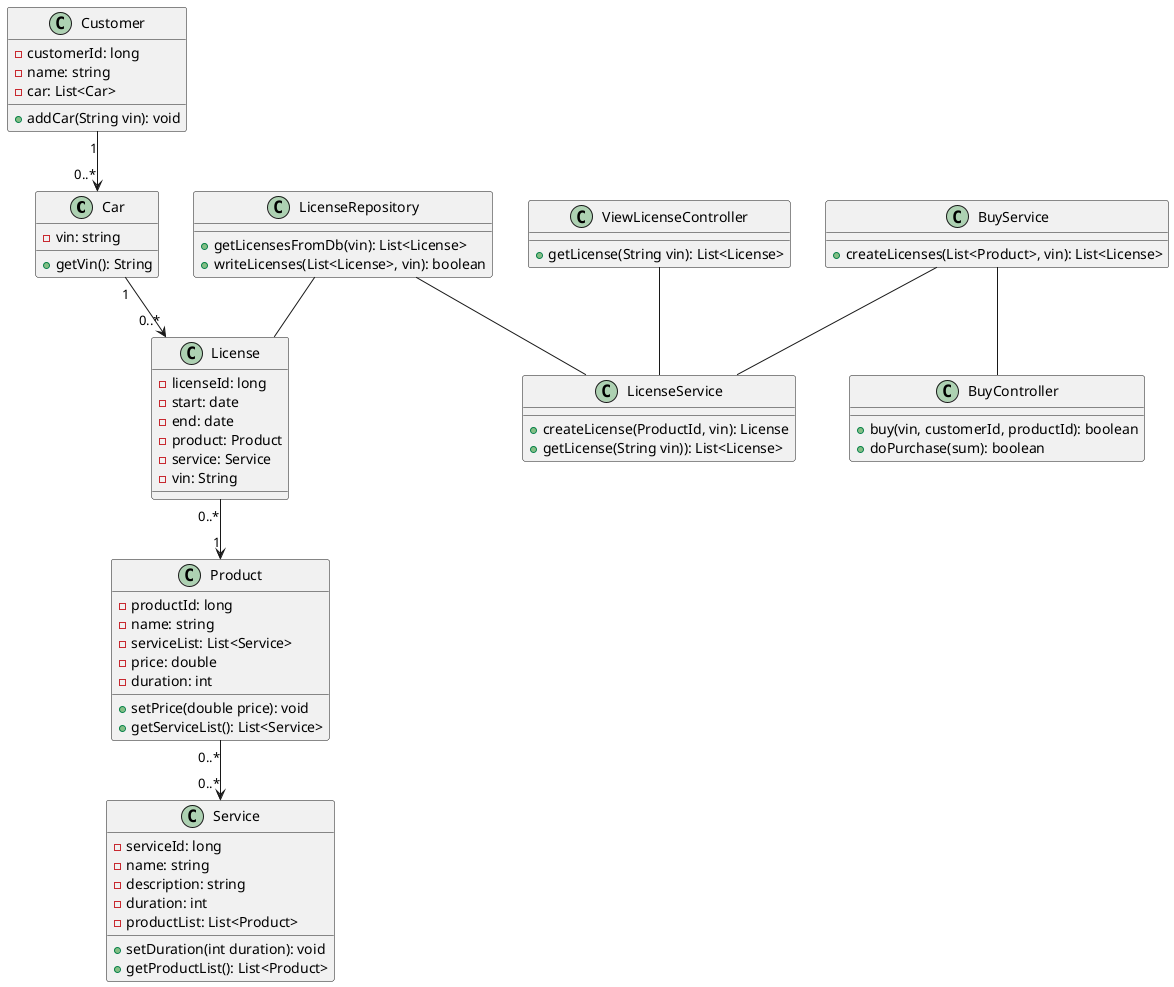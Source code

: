 @startuml
class Car {
    - vin: string
    '- owner: Customer
    '- serviceList: List<Service>
    '- licenseList: List<License>

    '+ setLicenseList(List<License> licenseList): void
    '+ setserviceList(List<Service> serviceList): void
    '+ setOwner(Customer c): void
    '+ getServiceList(): List<Service>
    + getVin(): String

}

'class CarRepository{

  '  + getCarFromDb((String vin): Car


'}

class Customer {
    - customerId: long
    - name: string
    - car: List<Car>

    + addCar(String vin): void


}

'class CustomerRepository{}

'class ProductRepository{}


class Product {
    - productId: long
    - name: string
    - serviceList: List<Service>
    - price: double
    - duration: int

    + setPrice(double price): void
    + getServiceList(): List<Service>

}



class Service {
    - serviceId: long
    - name: string
    - description: string
    - duration: int
    - productList: List<Product>

    + setDuration(int duration): void
    + getProductList(): List<Product>


}

'class ServiceRepository{

 '   +getServiceFromDb(serviceId): Service

'}

class License {
    - licenseId: long
    - start: date
    - end: date
    - product: Product
    - service: Service
    - vin: String

   '+ extendLicense(license: License, duration: int): void

}

class LicenseRepository{

    +getLicensesFromDb(vin): List<License>
    +writeLicenses(List<License>, vin): boolean

}

class ViewLicenseController {


    + getLicense(String vin): List<License>

}

class BuyController {

    + buy(vin, customerId, productId): boolean
    + doPurchase(sum): boolean
}

'class ViewProductController {

 '   + getProductList(String vin): List<Product>

'}

class LicenseService{

    + createLicense(ProductId, vin): License
    + getLicense(String vin)): List<License>

}

class BuyService {

    +createLicenses(List<Product>, vin): List<License>
}

'class ViewProductService {

 '   + getCar(String vin): Car
  '  + addProductsToNewProductList(List<Product>):List<Product>
'}







LicenseRepository-- License
LicenseRepository -- LicenseService
BuyService -- LicenseService
ViewLicenseController -- LicenseService
'CarRepository -- LicenseService
'ProductRepository -- Product
'CarRepository -- ViewProductService

'ViewProductController -- ViewProductService
BuyService -- BuyController
'CarRepository -- Car
'CustomerRepository -- Customer
'ServiceRepository -- Service
Customer "1" --> "0..*" Car
Car "1" --> "0..*" License
'Car "1" --> "0..*" Service
License "0..*"--> "1"Product
Product "0..*" --> "0..*" Service

@enduml



